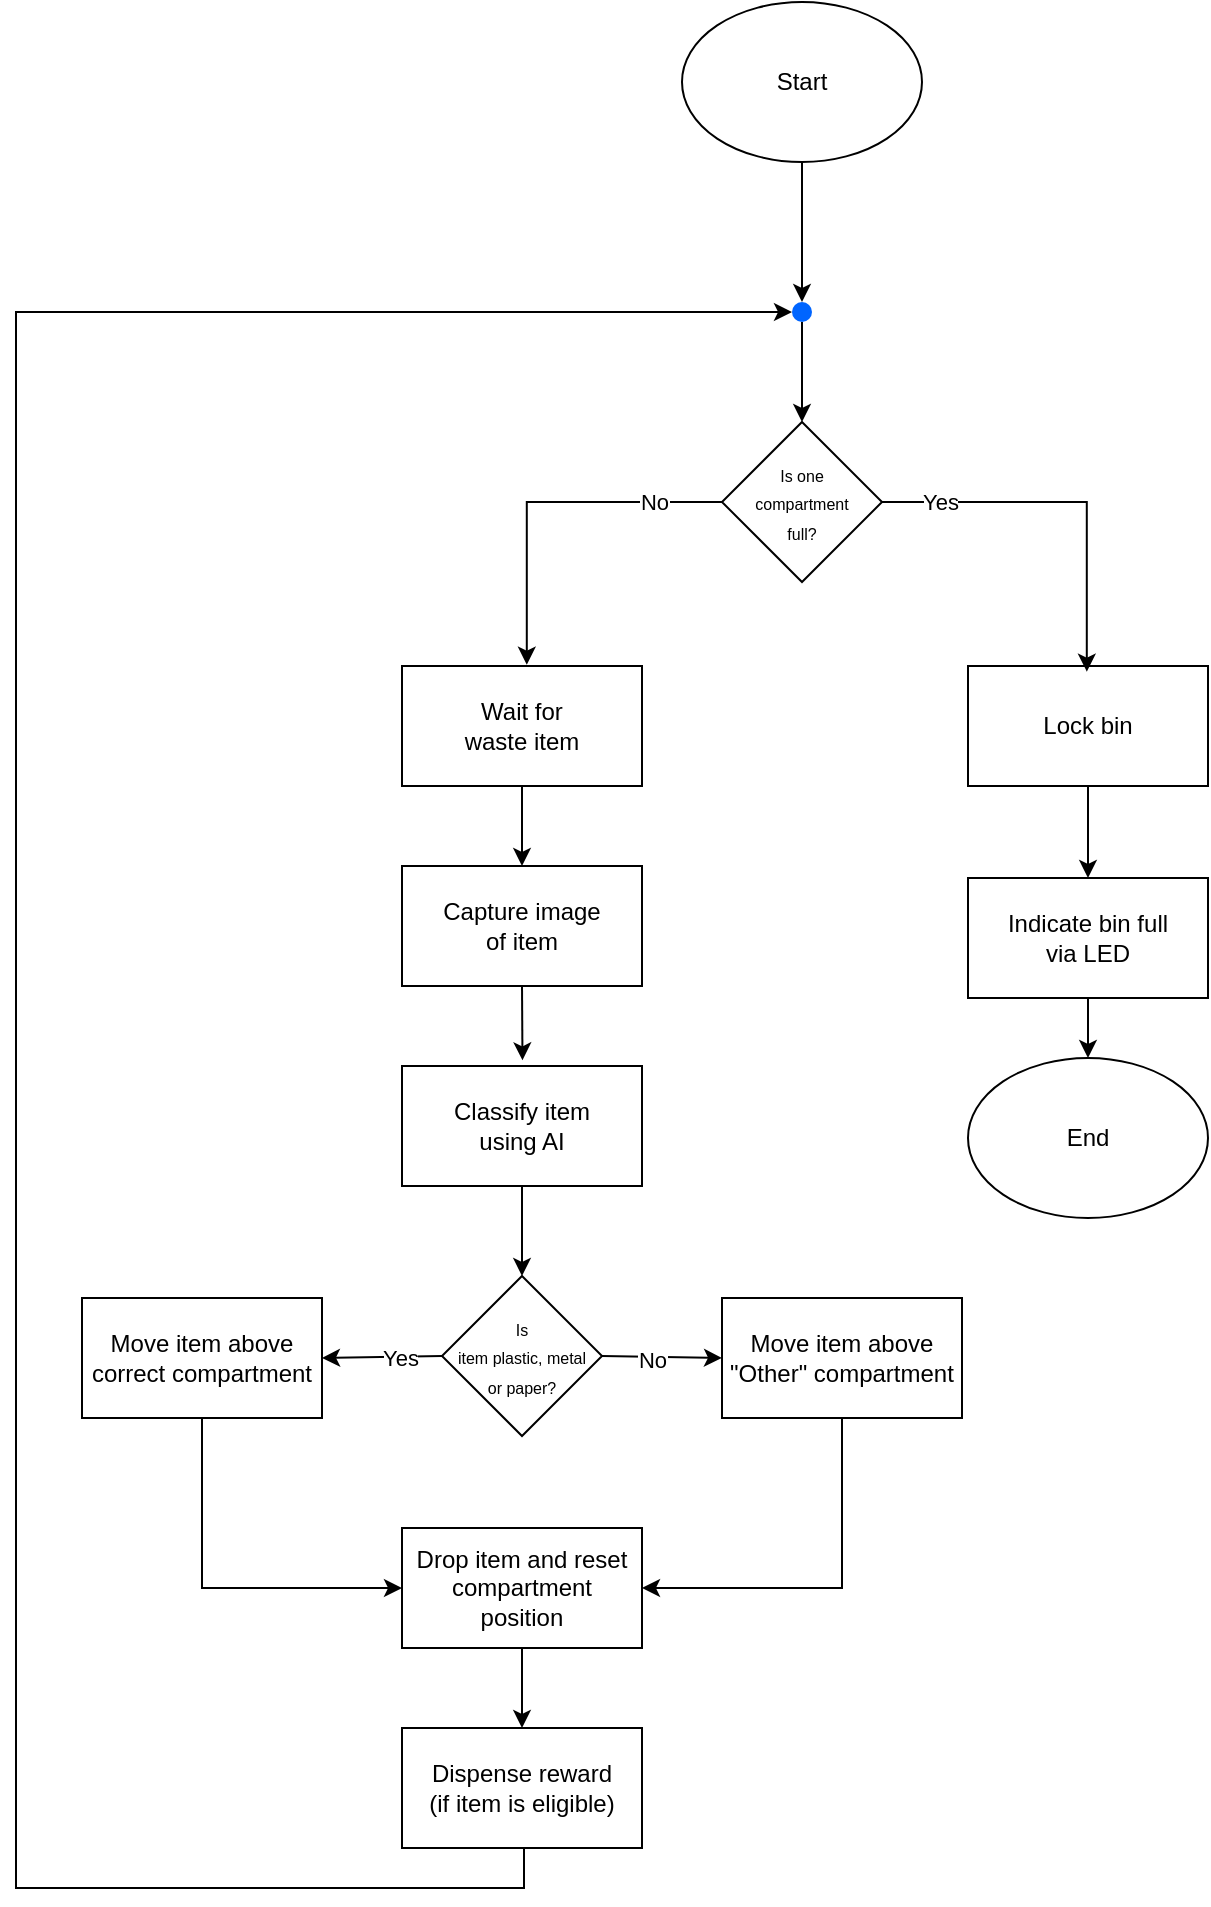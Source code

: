 <mxfile version="26.2.2">
  <diagram name="Page-1" id="d7ET98VCBUDJkDRVsIwi">
    <mxGraphModel dx="1785" dy="1040" grid="1" gridSize="10" guides="1" tooltips="1" connect="1" arrows="1" fold="1" page="1" pageScale="1" pageWidth="827" pageHeight="1169" math="0" shadow="0">
      <root>
        <mxCell id="0" />
        <mxCell id="1" parent="0" />
        <mxCell id="Pe4aFIXO_51WKqXdeIhG-56" style="edgeStyle=orthogonalEdgeStyle;rounded=0;orthogonalLoop=1;jettySize=auto;html=1;exitX=0.5;exitY=1;exitDx=0;exitDy=0;entryX=0.5;entryY=0;entryDx=0;entryDy=0;" edge="1" parent="1" source="Pe4aFIXO_51WKqXdeIhG-1" target="Pe4aFIXO_51WKqXdeIhG-53">
          <mxGeometry relative="1" as="geometry" />
        </mxCell>
        <mxCell id="Pe4aFIXO_51WKqXdeIhG-1" value="Start" style="ellipse;whiteSpace=wrap;html=1;" vertex="1" parent="1">
          <mxGeometry x="433" y="37" width="120" height="80" as="geometry" />
        </mxCell>
        <mxCell id="Pe4aFIXO_51WKqXdeIhG-12" style="edgeStyle=orthogonalEdgeStyle;rounded=0;orthogonalLoop=1;jettySize=auto;html=1;exitX=0.5;exitY=1;exitDx=0;exitDy=0;entryX=0.5;entryY=0;entryDx=0;entryDy=0;" edge="1" parent="1" source="Pe4aFIXO_51WKqXdeIhG-2" target="Pe4aFIXO_51WKqXdeIhG-3">
          <mxGeometry relative="1" as="geometry" />
        </mxCell>
        <mxCell id="Pe4aFIXO_51WKqXdeIhG-2" value="Wait for&lt;div&gt;waste item&lt;/div&gt;" style="rounded=0;whiteSpace=wrap;html=1;" vertex="1" parent="1">
          <mxGeometry x="293" y="369" width="120" height="60" as="geometry" />
        </mxCell>
        <mxCell id="Pe4aFIXO_51WKqXdeIhG-3" value="Capture image&lt;div&gt;of item&lt;/div&gt;" style="rounded=0;whiteSpace=wrap;html=1;" vertex="1" parent="1">
          <mxGeometry x="293" y="469" width="120" height="60" as="geometry" />
        </mxCell>
        <mxCell id="Pe4aFIXO_51WKqXdeIhG-14" style="edgeStyle=orthogonalEdgeStyle;rounded=0;orthogonalLoop=1;jettySize=auto;html=1;exitX=0.5;exitY=1;exitDx=0;exitDy=0;entryX=0.5;entryY=0;entryDx=0;entryDy=0;" edge="1" parent="1" source="Pe4aFIXO_51WKqXdeIhG-4" target="Pe4aFIXO_51WKqXdeIhG-5">
          <mxGeometry relative="1" as="geometry" />
        </mxCell>
        <mxCell id="Pe4aFIXO_51WKqXdeIhG-4" value="Classify item&lt;div&gt;using AI&lt;/div&gt;" style="rounded=0;whiteSpace=wrap;html=1;" vertex="1" parent="1">
          <mxGeometry x="293" y="569" width="120" height="60" as="geometry" />
        </mxCell>
        <mxCell id="Pe4aFIXO_51WKqXdeIhG-23" style="edgeStyle=none;rounded=0;orthogonalLoop=1;jettySize=auto;html=1;exitX=1;exitY=0.5;exitDx=0;exitDy=0;entryX=0;entryY=0.5;entryDx=0;entryDy=0;" edge="1" parent="1" source="Pe4aFIXO_51WKqXdeIhG-5" target="Pe4aFIXO_51WKqXdeIhG-21">
          <mxGeometry relative="1" as="geometry" />
        </mxCell>
        <mxCell id="Pe4aFIXO_51WKqXdeIhG-28" value="No" style="edgeLabel;html=1;align=center;verticalAlign=middle;resizable=0;points=[];" vertex="1" connectable="0" parent="Pe4aFIXO_51WKqXdeIhG-23">
          <mxGeometry x="-0.161" y="-1" relative="1" as="geometry">
            <mxPoint as="offset" />
          </mxGeometry>
        </mxCell>
        <mxCell id="Pe4aFIXO_51WKqXdeIhG-24" style="edgeStyle=none;rounded=0;orthogonalLoop=1;jettySize=auto;html=1;exitX=0;exitY=0.5;exitDx=0;exitDy=0;entryX=1;entryY=0.5;entryDx=0;entryDy=0;" edge="1" parent="1" source="Pe4aFIXO_51WKqXdeIhG-5" target="Pe4aFIXO_51WKqXdeIhG-6">
          <mxGeometry relative="1" as="geometry" />
        </mxCell>
        <mxCell id="Pe4aFIXO_51WKqXdeIhG-29" value="Yes" style="edgeLabel;html=1;align=center;verticalAlign=middle;resizable=0;points=[];" vertex="1" connectable="0" parent="Pe4aFIXO_51WKqXdeIhG-24">
          <mxGeometry x="-0.283" relative="1" as="geometry">
            <mxPoint as="offset" />
          </mxGeometry>
        </mxCell>
        <mxCell id="Pe4aFIXO_51WKqXdeIhG-5" value="&lt;font style=&quot;font-size: 8px;&quot;&gt;Is&lt;/font&gt;&lt;div&gt;&lt;font style=&quot;font-size: 8px;&quot;&gt;item plastic,&amp;nbsp;&lt;/font&gt;&lt;span style=&quot;font-size: 8px; background-color: transparent; color: light-dark(rgb(0, 0, 0), rgb(255, 255, 255));&quot;&gt;metal&lt;/span&gt;&lt;/div&gt;&lt;div&gt;&lt;span style=&quot;font-size: 8px; background-color: transparent; color: light-dark(rgb(0, 0, 0), rgb(255, 255, 255));&quot;&gt;or paper?&lt;/span&gt;&lt;/div&gt;" style="rhombus;whiteSpace=wrap;html=1;" vertex="1" parent="1">
          <mxGeometry x="313" y="674" width="80" height="80" as="geometry" />
        </mxCell>
        <mxCell id="Pe4aFIXO_51WKqXdeIhG-27" style="edgeStyle=orthogonalEdgeStyle;rounded=0;orthogonalLoop=1;jettySize=auto;html=1;exitX=0.5;exitY=1;exitDx=0;exitDy=0;entryX=0;entryY=0.5;entryDx=0;entryDy=0;" edge="1" parent="1" source="Pe4aFIXO_51WKqXdeIhG-6" target="Pe4aFIXO_51WKqXdeIhG-7">
          <mxGeometry relative="1" as="geometry" />
        </mxCell>
        <mxCell id="Pe4aFIXO_51WKqXdeIhG-6" value="Move item above&lt;div&gt;correct compartment&lt;/div&gt;" style="rounded=0;whiteSpace=wrap;html=1;" vertex="1" parent="1">
          <mxGeometry x="133" y="685" width="120" height="60" as="geometry" />
        </mxCell>
        <mxCell id="Pe4aFIXO_51WKqXdeIhG-17" style="edgeStyle=orthogonalEdgeStyle;rounded=0;orthogonalLoop=1;jettySize=auto;html=1;exitX=0.5;exitY=1;exitDx=0;exitDy=0;entryX=0.5;entryY=0;entryDx=0;entryDy=0;" edge="1" parent="1" source="Pe4aFIXO_51WKqXdeIhG-7" target="Pe4aFIXO_51WKqXdeIhG-8">
          <mxGeometry relative="1" as="geometry" />
        </mxCell>
        <mxCell id="Pe4aFIXO_51WKqXdeIhG-7" value="Drop item and reset&lt;div&gt;compartment&lt;/div&gt;&lt;div&gt;position&lt;/div&gt;" style="rounded=0;whiteSpace=wrap;html=1;" vertex="1" parent="1">
          <mxGeometry x="293" y="800" width="120" height="60" as="geometry" />
        </mxCell>
        <mxCell id="Pe4aFIXO_51WKqXdeIhG-48" style="edgeStyle=orthogonalEdgeStyle;rounded=0;orthogonalLoop=1;jettySize=auto;html=1;exitX=0.5;exitY=1;exitDx=0;exitDy=0;entryX=0;entryY=0.5;entryDx=0;entryDy=0;" edge="1" parent="1" source="Pe4aFIXO_51WKqXdeIhG-8" target="Pe4aFIXO_51WKqXdeIhG-53">
          <mxGeometry relative="1" as="geometry">
            <mxPoint x="404" y="187" as="targetPoint" />
            <Array as="points">
              <mxPoint x="354" y="980" />
              <mxPoint x="100" y="980" />
              <mxPoint x="100" y="192" />
            </Array>
          </mxGeometry>
        </mxCell>
        <mxCell id="Pe4aFIXO_51WKqXdeIhG-8" value="Dispense reward&lt;div&gt;(if item is eligible)&lt;/div&gt;" style="rounded=0;whiteSpace=wrap;html=1;" vertex="1" parent="1">
          <mxGeometry x="293" y="900" width="120" height="60" as="geometry" />
        </mxCell>
        <mxCell id="Pe4aFIXO_51WKqXdeIhG-9" value="End" style="ellipse;whiteSpace=wrap;html=1;" vertex="1" parent="1">
          <mxGeometry x="576" y="565" width="120" height="80" as="geometry" />
        </mxCell>
        <mxCell id="Pe4aFIXO_51WKqXdeIhG-13" style="edgeStyle=orthogonalEdgeStyle;rounded=0;orthogonalLoop=1;jettySize=auto;html=1;exitX=0.5;exitY=1;exitDx=0;exitDy=0;entryX=0.502;entryY=-0.047;entryDx=0;entryDy=0;entryPerimeter=0;" edge="1" parent="1" source="Pe4aFIXO_51WKqXdeIhG-3" target="Pe4aFIXO_51WKqXdeIhG-4">
          <mxGeometry relative="1" as="geometry" />
        </mxCell>
        <mxCell id="Pe4aFIXO_51WKqXdeIhG-26" style="edgeStyle=orthogonalEdgeStyle;rounded=0;orthogonalLoop=1;jettySize=auto;html=1;exitX=0.5;exitY=1;exitDx=0;exitDy=0;entryX=1;entryY=0.5;entryDx=0;entryDy=0;" edge="1" parent="1" source="Pe4aFIXO_51WKqXdeIhG-21" target="Pe4aFIXO_51WKqXdeIhG-7">
          <mxGeometry relative="1" as="geometry" />
        </mxCell>
        <mxCell id="Pe4aFIXO_51WKqXdeIhG-21" value="Move item above&lt;div&gt;&quot;Other&quot; compartment&lt;/div&gt;" style="rounded=0;whiteSpace=wrap;html=1;" vertex="1" parent="1">
          <mxGeometry x="453" y="685" width="120" height="60" as="geometry" />
        </mxCell>
        <mxCell id="Pe4aFIXO_51WKqXdeIhG-35" style="edgeStyle=orthogonalEdgeStyle;rounded=0;orthogonalLoop=1;jettySize=auto;html=1;exitX=0.5;exitY=1;exitDx=0;exitDy=0;entryX=0.5;entryY=0;entryDx=0;entryDy=0;" edge="1" parent="1" source="Pe4aFIXO_51WKqXdeIhG-33" target="Pe4aFIXO_51WKqXdeIhG-9">
          <mxGeometry relative="1" as="geometry" />
        </mxCell>
        <mxCell id="Pe4aFIXO_51WKqXdeIhG-33" value="Indicate bin full&lt;div&gt;via LED&lt;/div&gt;" style="rounded=0;whiteSpace=wrap;html=1;" vertex="1" parent="1">
          <mxGeometry x="576" y="475" width="120" height="60" as="geometry" />
        </mxCell>
        <mxCell id="Pe4aFIXO_51WKqXdeIhG-41" value="&lt;span style=&quot;font-size: 8px;&quot;&gt;Is one&lt;/span&gt;&lt;div&gt;&lt;span style=&quot;font-size: 8px;&quot;&gt;compartment&lt;/span&gt;&lt;div&gt;&lt;span style=&quot;font-size: 8px;&quot;&gt;full?&lt;/span&gt;&lt;/div&gt;&lt;/div&gt;" style="rhombus;whiteSpace=wrap;html=1;" vertex="1" parent="1">
          <mxGeometry x="453" y="247" width="80" height="80" as="geometry" />
        </mxCell>
        <mxCell id="Pe4aFIXO_51WKqXdeIhG-55" style="edgeStyle=orthogonalEdgeStyle;rounded=0;orthogonalLoop=1;jettySize=auto;html=1;exitX=0.5;exitY=1;exitDx=0;exitDy=0;" edge="1" parent="1" source="Pe4aFIXO_51WKqXdeIhG-53" target="Pe4aFIXO_51WKqXdeIhG-41">
          <mxGeometry relative="1" as="geometry" />
        </mxCell>
        <mxCell id="Pe4aFIXO_51WKqXdeIhG-53" value="" style="shape=ellipse;fillColor=#0065FF;strokeColor=none;html=1;sketch=0;" vertex="1" parent="1">
          <mxGeometry x="488" y="187" width="10" height="10" as="geometry" />
        </mxCell>
        <mxCell id="Pe4aFIXO_51WKqXdeIhG-58" style="edgeStyle=orthogonalEdgeStyle;rounded=0;orthogonalLoop=1;jettySize=auto;html=1;exitX=0.5;exitY=1;exitDx=0;exitDy=0;entryX=0.5;entryY=0;entryDx=0;entryDy=0;" edge="1" parent="1" source="Pe4aFIXO_51WKqXdeIhG-57" target="Pe4aFIXO_51WKqXdeIhG-33">
          <mxGeometry relative="1" as="geometry" />
        </mxCell>
        <mxCell id="Pe4aFIXO_51WKqXdeIhG-57" value="Lock bin" style="rounded=0;whiteSpace=wrap;html=1;" vertex="1" parent="1">
          <mxGeometry x="576" y="369" width="120" height="60" as="geometry" />
        </mxCell>
        <mxCell id="Pe4aFIXO_51WKqXdeIhG-59" style="edgeStyle=orthogonalEdgeStyle;rounded=0;orthogonalLoop=1;jettySize=auto;html=1;exitX=1;exitY=0.5;exitDx=0;exitDy=0;entryX=0.495;entryY=0.047;entryDx=0;entryDy=0;entryPerimeter=0;" edge="1" parent="1" source="Pe4aFIXO_51WKqXdeIhG-41" target="Pe4aFIXO_51WKqXdeIhG-57">
          <mxGeometry relative="1" as="geometry" />
        </mxCell>
        <mxCell id="Pe4aFIXO_51WKqXdeIhG-60" value="Yes" style="edgeLabel;html=1;align=center;verticalAlign=middle;resizable=0;points=[];" vertex="1" connectable="0" parent="Pe4aFIXO_51WKqXdeIhG-59">
          <mxGeometry x="-0.69" relative="1" as="geometry">
            <mxPoint as="offset" />
          </mxGeometry>
        </mxCell>
        <mxCell id="Pe4aFIXO_51WKqXdeIhG-61" style="edgeStyle=orthogonalEdgeStyle;rounded=0;orthogonalLoop=1;jettySize=auto;html=1;exitX=0;exitY=0.5;exitDx=0;exitDy=0;entryX=0.52;entryY=-0.011;entryDx=0;entryDy=0;entryPerimeter=0;" edge="1" parent="1" source="Pe4aFIXO_51WKqXdeIhG-41" target="Pe4aFIXO_51WKqXdeIhG-2">
          <mxGeometry relative="1" as="geometry" />
        </mxCell>
        <mxCell id="Pe4aFIXO_51WKqXdeIhG-62" value="No" style="edgeLabel;html=1;align=center;verticalAlign=middle;resizable=0;points=[];" vertex="1" connectable="0" parent="Pe4aFIXO_51WKqXdeIhG-61">
          <mxGeometry x="-0.621" relative="1" as="geometry">
            <mxPoint as="offset" />
          </mxGeometry>
        </mxCell>
      </root>
    </mxGraphModel>
  </diagram>
</mxfile>
